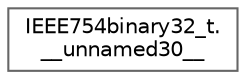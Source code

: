 digraph "Graphical Class Hierarchy"
{
 // LATEX_PDF_SIZE
  bgcolor="transparent";
  edge [fontname=Helvetica,fontsize=10,labelfontname=Helvetica,labelfontsize=10];
  node [fontname=Helvetica,fontsize=10,shape=box,height=0.2,width=0.4];
  rankdir="LR";
  Node0 [id="Node000000",label="IEEE754binary32_t.\l__unnamed30__",height=0.2,width=0.4,color="grey40", fillcolor="white", style="filled",URL="$db/d58/group___fractional_types.html#d8/de8/struct_i_e_e_e754binary32__t_8____unnamed30____",tooltip=" "];
}
